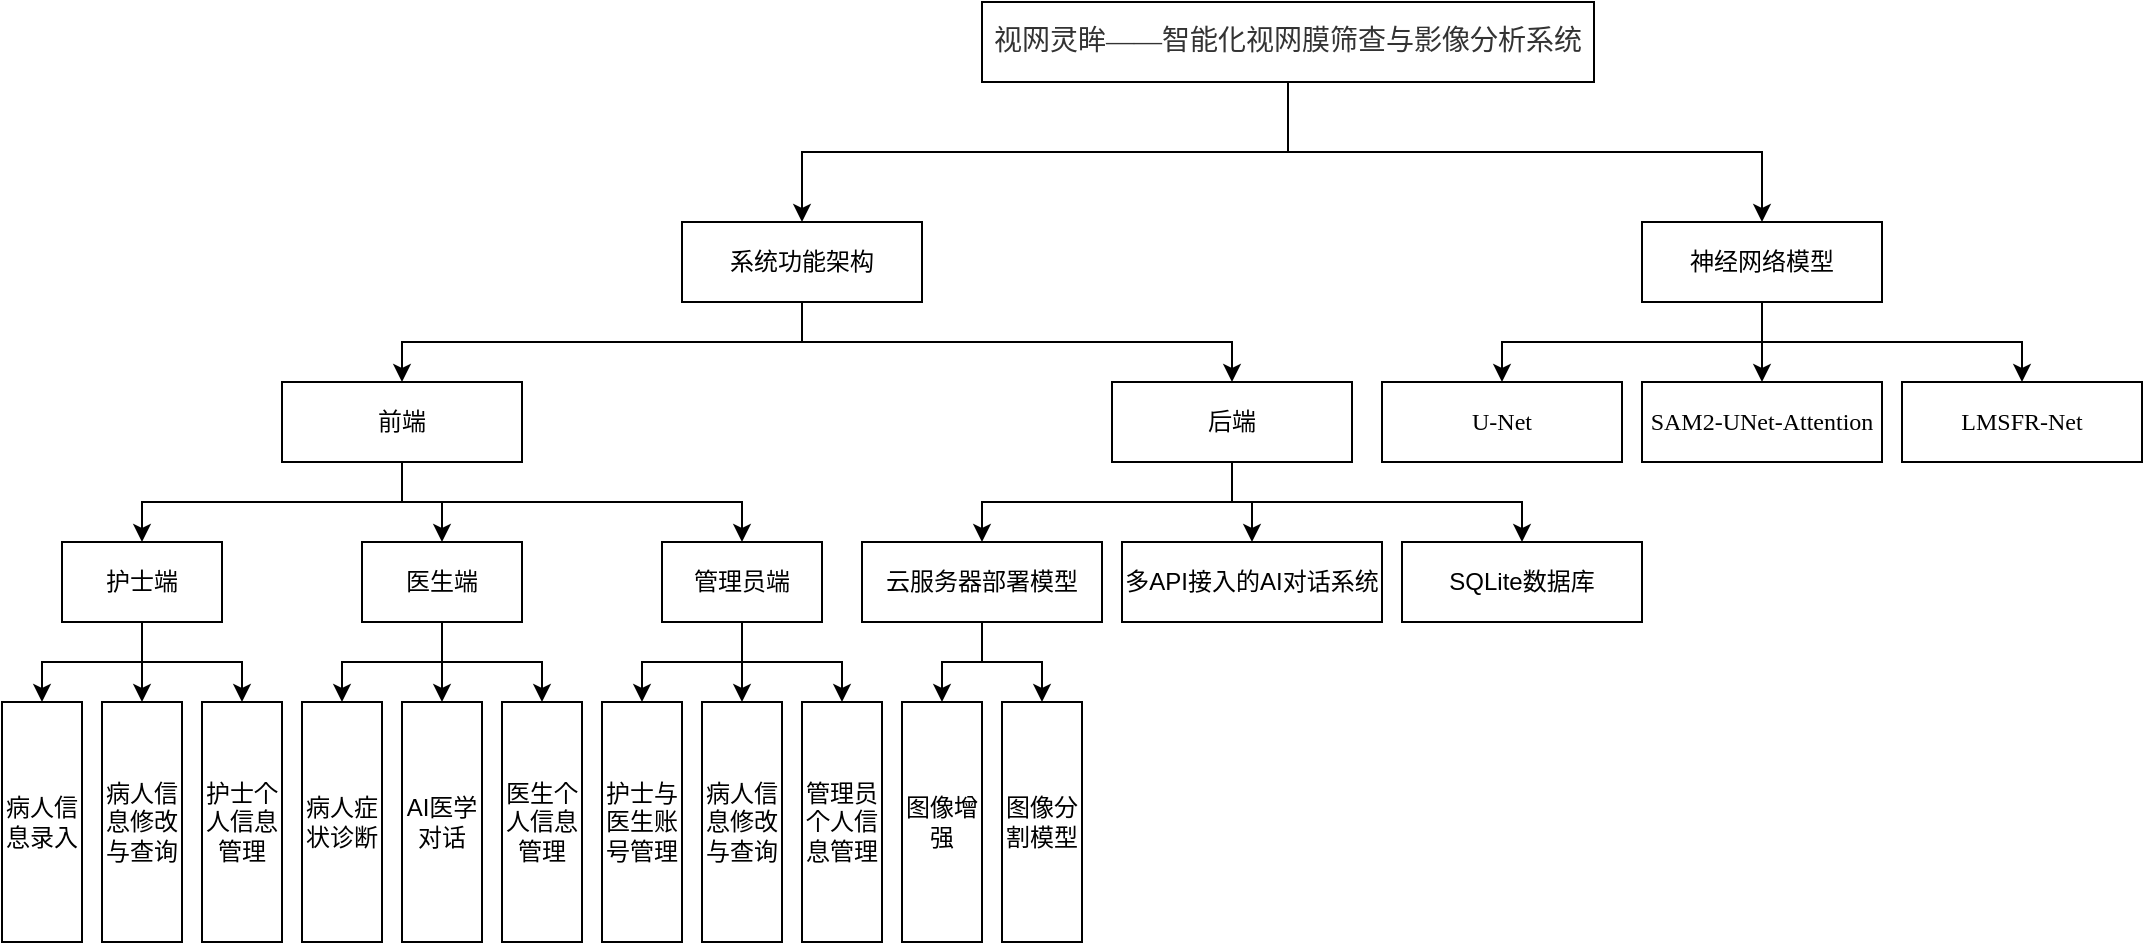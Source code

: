 <mxfile version="26.1.3">
  <diagram id="prtHgNgQTEPvFCAcTncT" name="Page-1">
    <mxGraphModel dx="2261" dy="772" grid="1" gridSize="10" guides="1" tooltips="1" connect="1" arrows="1" fold="1" page="1" pageScale="1" pageWidth="827" pageHeight="1169" math="0" shadow="0">
      <root>
        <mxCell id="0" />
        <mxCell id="1" parent="0" />
        <mxCell id="mpYMDAcpPHab6vFgOQOF-30" style="edgeStyle=orthogonalEdgeStyle;rounded=0;orthogonalLoop=1;jettySize=auto;html=1;exitX=0.5;exitY=1;exitDx=0;exitDy=0;entryX=0.5;entryY=0;entryDx=0;entryDy=0;" parent="1" source="mpYMDAcpPHab6vFgOQOF-1" target="mpYMDAcpPHab6vFgOQOF-2" edge="1">
          <mxGeometry relative="1" as="geometry" />
        </mxCell>
        <mxCell id="mpYMDAcpPHab6vFgOQOF-32" style="edgeStyle=orthogonalEdgeStyle;rounded=0;orthogonalLoop=1;jettySize=auto;html=1;exitX=0.5;exitY=1;exitDx=0;exitDy=0;entryX=0.5;entryY=0;entryDx=0;entryDy=0;" parent="1" source="mpYMDAcpPHab6vFgOQOF-1" target="mpYMDAcpPHab6vFgOQOF-3" edge="1">
          <mxGeometry relative="1" as="geometry" />
        </mxCell>
        <mxCell id="mpYMDAcpPHab6vFgOQOF-1" value="&lt;p class=&quot;MsoNormal&quot;&gt;&lt;span style=&quot;font-family: 宋体; color: rgb(51, 51, 51);&quot;&gt;&lt;font style=&quot;font-size: 14px;&quot;&gt;&lt;font style=&quot;&quot; face=&quot;宋体&quot;&gt;视网灵眸&lt;/font&gt;&lt;font style=&quot;&quot; face=&quot;宋体&quot;&gt;——智能化视网膜筛查与影像分析系统&lt;/font&gt;&lt;/font&gt;&lt;/span&gt;&lt;/p&gt;" style="rounded=0;whiteSpace=wrap;html=1;labelBackgroundColor=none;" parent="1" vertex="1">
          <mxGeometry x="150" y="50" width="306" height="40" as="geometry" />
        </mxCell>
        <mxCell id="mpYMDAcpPHab6vFgOQOF-34" style="edgeStyle=orthogonalEdgeStyle;rounded=0;orthogonalLoop=1;jettySize=auto;html=1;exitX=0.5;exitY=1;exitDx=0;exitDy=0;entryX=0.5;entryY=0;entryDx=0;entryDy=0;" parent="1" source="mpYMDAcpPHab6vFgOQOF-2" target="mpYMDAcpPHab6vFgOQOF-9" edge="1">
          <mxGeometry relative="1" as="geometry" />
        </mxCell>
        <mxCell id="mpYMDAcpPHab6vFgOQOF-36" style="edgeStyle=orthogonalEdgeStyle;rounded=0;orthogonalLoop=1;jettySize=auto;html=1;exitX=0.5;exitY=1;exitDx=0;exitDy=0;" parent="1" source="mpYMDAcpPHab6vFgOQOF-2" target="mpYMDAcpPHab6vFgOQOF-10" edge="1">
          <mxGeometry relative="1" as="geometry" />
        </mxCell>
        <mxCell id="mpYMDAcpPHab6vFgOQOF-2" value="系统功能架构" style="rounded=0;whiteSpace=wrap;html=1;labelBackgroundColor=none;" parent="1" vertex="1">
          <mxGeometry y="160" width="120" height="40" as="geometry" />
        </mxCell>
        <mxCell id="mpYMDAcpPHab6vFgOQOF-74" style="edgeStyle=orthogonalEdgeStyle;rounded=0;orthogonalLoop=1;jettySize=auto;html=1;exitX=0.5;exitY=1;exitDx=0;exitDy=0;" parent="1" source="mpYMDAcpPHab6vFgOQOF-3" target="mpYMDAcpPHab6vFgOQOF-6" edge="1">
          <mxGeometry relative="1" as="geometry" />
        </mxCell>
        <mxCell id="mpYMDAcpPHab6vFgOQOF-76" style="edgeStyle=orthogonalEdgeStyle;rounded=0;orthogonalLoop=1;jettySize=auto;html=1;exitX=0.5;exitY=1;exitDx=0;exitDy=0;entryX=0.5;entryY=0;entryDx=0;entryDy=0;" parent="1" source="mpYMDAcpPHab6vFgOQOF-3" target="mpYMDAcpPHab6vFgOQOF-7" edge="1">
          <mxGeometry relative="1" as="geometry" />
        </mxCell>
        <mxCell id="mpYMDAcpPHab6vFgOQOF-78" style="edgeStyle=orthogonalEdgeStyle;rounded=0;orthogonalLoop=1;jettySize=auto;html=1;exitX=0.5;exitY=1;exitDx=0;exitDy=0;" parent="1" source="mpYMDAcpPHab6vFgOQOF-3" target="mpYMDAcpPHab6vFgOQOF-8" edge="1">
          <mxGeometry relative="1" as="geometry" />
        </mxCell>
        <mxCell id="mpYMDAcpPHab6vFgOQOF-3" value="神经网络模型" style="rounded=0;whiteSpace=wrap;html=1;labelBackgroundColor=none;" parent="1" vertex="1">
          <mxGeometry x="480" y="160" width="120" height="40" as="geometry" />
        </mxCell>
        <mxCell id="mpYMDAcpPHab6vFgOQOF-6" value="U-Net" style="rounded=0;whiteSpace=wrap;html=1;fontFamily=Times New Roman;labelBackgroundColor=none;" parent="1" vertex="1">
          <mxGeometry x="350" y="240" width="120" height="40" as="geometry" />
        </mxCell>
        <mxCell id="mpYMDAcpPHab6vFgOQOF-7" value="&lt;p class=&quot;MsoNormal&quot;&gt;&lt;span style=&quot;mso-spacerun:&#39;yes&#39;;font-family:宋体;mso-ascii-font-family:&#39;Times New Roman&#39;;&lt;br/&gt;mso-hansi-font-family:&#39;Times New Roman&#39;;mso-bidi-font-family:&#39;Times New Roman&#39;;&quot; class=&quot;10&quot;&gt;&lt;font face=&quot;Times New Roman&quot;&gt;SAM2-UNet-Attention&lt;/font&gt;&lt;/span&gt;&lt;/p&gt;" style="rounded=0;whiteSpace=wrap;html=1;fontFamily=Times New Roman;labelBackgroundColor=none;" parent="1" vertex="1">
          <mxGeometry x="480" y="240" width="120" height="40" as="geometry" />
        </mxCell>
        <mxCell id="mpYMDAcpPHab6vFgOQOF-8" value="&lt;p class=&quot;MsoNormal&quot;&gt;&lt;font&gt;LM&lt;font style=&quot;&quot;&gt;S&lt;/font&gt;FR-Net&lt;/font&gt;&lt;/p&gt;" style="rounded=0;whiteSpace=wrap;html=1;fontFamily=Times New Roman;labelBackgroundColor=none;" parent="1" vertex="1">
          <mxGeometry x="610" y="240" width="120" height="40" as="geometry" />
        </mxCell>
        <mxCell id="mpYMDAcpPHab6vFgOQOF-38" style="edgeStyle=orthogonalEdgeStyle;rounded=0;orthogonalLoop=1;jettySize=auto;html=1;exitX=0.5;exitY=1;exitDx=0;exitDy=0;entryX=0.5;entryY=0;entryDx=0;entryDy=0;" parent="1" source="mpYMDAcpPHab6vFgOQOF-9" target="mpYMDAcpPHab6vFgOQOF-11" edge="1">
          <mxGeometry relative="1" as="geometry" />
        </mxCell>
        <mxCell id="mpYMDAcpPHab6vFgOQOF-42" style="edgeStyle=orthogonalEdgeStyle;rounded=0;orthogonalLoop=1;jettySize=auto;html=1;exitX=0.5;exitY=1;exitDx=0;exitDy=0;entryX=0.5;entryY=0;entryDx=0;entryDy=0;" parent="1" source="mpYMDAcpPHab6vFgOQOF-9" target="mpYMDAcpPHab6vFgOQOF-12" edge="1">
          <mxGeometry relative="1" as="geometry" />
        </mxCell>
        <mxCell id="mpYMDAcpPHab6vFgOQOF-44" style="edgeStyle=orthogonalEdgeStyle;rounded=0;orthogonalLoop=1;jettySize=auto;html=1;exitX=0.5;exitY=1;exitDx=0;exitDy=0;entryX=0.5;entryY=0;entryDx=0;entryDy=0;" parent="1" source="mpYMDAcpPHab6vFgOQOF-9" target="mpYMDAcpPHab6vFgOQOF-13" edge="1">
          <mxGeometry relative="1" as="geometry" />
        </mxCell>
        <mxCell id="mpYMDAcpPHab6vFgOQOF-9" value="前端" style="rounded=0;whiteSpace=wrap;html=1;fontFamily=Times New Roman;labelBackgroundColor=none;" parent="1" vertex="1">
          <mxGeometry x="-200" y="240" width="120" height="40" as="geometry" />
        </mxCell>
        <mxCell id="mpYMDAcpPHab6vFgOQOF-46" style="edgeStyle=orthogonalEdgeStyle;rounded=0;orthogonalLoop=1;jettySize=auto;html=1;exitX=0.5;exitY=1;exitDx=0;exitDy=0;" parent="1" source="mpYMDAcpPHab6vFgOQOF-10" target="mpYMDAcpPHab6vFgOQOF-14" edge="1">
          <mxGeometry relative="1" as="geometry" />
        </mxCell>
        <mxCell id="mpYMDAcpPHab6vFgOQOF-48" style="edgeStyle=orthogonalEdgeStyle;rounded=0;orthogonalLoop=1;jettySize=auto;html=1;exitX=0.5;exitY=1;exitDx=0;exitDy=0;entryX=0.5;entryY=0;entryDx=0;entryDy=0;" parent="1" source="mpYMDAcpPHab6vFgOQOF-10" target="mpYMDAcpPHab6vFgOQOF-15" edge="1">
          <mxGeometry relative="1" as="geometry" />
        </mxCell>
        <mxCell id="mpYMDAcpPHab6vFgOQOF-50" style="edgeStyle=orthogonalEdgeStyle;rounded=0;orthogonalLoop=1;jettySize=auto;html=1;exitX=0.5;exitY=1;exitDx=0;exitDy=0;" parent="1" source="mpYMDAcpPHab6vFgOQOF-10" target="mpYMDAcpPHab6vFgOQOF-16" edge="1">
          <mxGeometry relative="1" as="geometry" />
        </mxCell>
        <mxCell id="mpYMDAcpPHab6vFgOQOF-10" value="后端" style="rounded=0;whiteSpace=wrap;html=1;fontFamily=Times New Roman;labelBackgroundColor=none;" parent="1" vertex="1">
          <mxGeometry x="215" y="240" width="120" height="40" as="geometry" />
        </mxCell>
        <mxCell id="mpYMDAcpPHab6vFgOQOF-52" style="edgeStyle=orthogonalEdgeStyle;rounded=0;orthogonalLoop=1;jettySize=auto;html=1;exitX=0.5;exitY=1;exitDx=0;exitDy=0;entryX=0.5;entryY=0;entryDx=0;entryDy=0;" parent="1" source="mpYMDAcpPHab6vFgOQOF-11" target="mpYMDAcpPHab6vFgOQOF-17" edge="1">
          <mxGeometry relative="1" as="geometry" />
        </mxCell>
        <mxCell id="mpYMDAcpPHab6vFgOQOF-54" style="edgeStyle=orthogonalEdgeStyle;rounded=0;orthogonalLoop=1;jettySize=auto;html=1;exitX=0.5;exitY=1;exitDx=0;exitDy=0;entryX=0.5;entryY=0;entryDx=0;entryDy=0;" parent="1" source="mpYMDAcpPHab6vFgOQOF-11" target="mpYMDAcpPHab6vFgOQOF-18" edge="1">
          <mxGeometry relative="1" as="geometry" />
        </mxCell>
        <mxCell id="mpYMDAcpPHab6vFgOQOF-56" style="edgeStyle=orthogonalEdgeStyle;rounded=0;orthogonalLoop=1;jettySize=auto;html=1;exitX=0.5;exitY=1;exitDx=0;exitDy=0;entryX=0.5;entryY=0;entryDx=0;entryDy=0;" parent="1" source="mpYMDAcpPHab6vFgOQOF-11" target="mpYMDAcpPHab6vFgOQOF-23" edge="1">
          <mxGeometry relative="1" as="geometry" />
        </mxCell>
        <mxCell id="mpYMDAcpPHab6vFgOQOF-11" value="护士端" style="rounded=0;whiteSpace=wrap;html=1;labelBackgroundColor=none;" parent="1" vertex="1">
          <mxGeometry x="-310" y="320" width="80" height="40" as="geometry" />
        </mxCell>
        <mxCell id="mpYMDAcpPHab6vFgOQOF-58" style="edgeStyle=orthogonalEdgeStyle;rounded=0;orthogonalLoop=1;jettySize=auto;html=1;exitX=0.5;exitY=1;exitDx=0;exitDy=0;entryX=0.5;entryY=0;entryDx=0;entryDy=0;" parent="1" source="mpYMDAcpPHab6vFgOQOF-12" target="mpYMDAcpPHab6vFgOQOF-19" edge="1">
          <mxGeometry relative="1" as="geometry" />
        </mxCell>
        <mxCell id="mpYMDAcpPHab6vFgOQOF-60" style="edgeStyle=orthogonalEdgeStyle;rounded=0;orthogonalLoop=1;jettySize=auto;html=1;exitX=0.5;exitY=1;exitDx=0;exitDy=0;entryX=0.5;entryY=0;entryDx=0;entryDy=0;" parent="1" source="mpYMDAcpPHab6vFgOQOF-12" target="mpYMDAcpPHab6vFgOQOF-20" edge="1">
          <mxGeometry relative="1" as="geometry" />
        </mxCell>
        <mxCell id="mpYMDAcpPHab6vFgOQOF-62" style="edgeStyle=orthogonalEdgeStyle;rounded=0;orthogonalLoop=1;jettySize=auto;html=1;exitX=0.5;exitY=1;exitDx=0;exitDy=0;entryX=0.5;entryY=0;entryDx=0;entryDy=0;" parent="1" source="mpYMDAcpPHab6vFgOQOF-12" target="mpYMDAcpPHab6vFgOQOF-24" edge="1">
          <mxGeometry relative="1" as="geometry" />
        </mxCell>
        <mxCell id="mpYMDAcpPHab6vFgOQOF-12" value="医生端" style="rounded=0;whiteSpace=wrap;html=1;labelBackgroundColor=none;" parent="1" vertex="1">
          <mxGeometry x="-160" y="320" width="80" height="40" as="geometry" />
        </mxCell>
        <mxCell id="mpYMDAcpPHab6vFgOQOF-64" style="edgeStyle=orthogonalEdgeStyle;rounded=0;orthogonalLoop=1;jettySize=auto;html=1;exitX=0.5;exitY=1;exitDx=0;exitDy=0;entryX=0.5;entryY=0;entryDx=0;entryDy=0;" parent="1" source="mpYMDAcpPHab6vFgOQOF-13" target="mpYMDAcpPHab6vFgOQOF-21" edge="1">
          <mxGeometry relative="1" as="geometry" />
        </mxCell>
        <mxCell id="mpYMDAcpPHab6vFgOQOF-66" style="edgeStyle=orthogonalEdgeStyle;rounded=0;orthogonalLoop=1;jettySize=auto;html=1;exitX=0.5;exitY=1;exitDx=0;exitDy=0;entryX=0.5;entryY=0;entryDx=0;entryDy=0;" parent="1" source="mpYMDAcpPHab6vFgOQOF-13" target="mpYMDAcpPHab6vFgOQOF-22" edge="1">
          <mxGeometry relative="1" as="geometry" />
        </mxCell>
        <mxCell id="mpYMDAcpPHab6vFgOQOF-68" style="edgeStyle=orthogonalEdgeStyle;rounded=0;orthogonalLoop=1;jettySize=auto;html=1;exitX=0.5;exitY=1;exitDx=0;exitDy=0;entryX=0.5;entryY=0;entryDx=0;entryDy=0;" parent="1" source="mpYMDAcpPHab6vFgOQOF-13" target="mpYMDAcpPHab6vFgOQOF-25" edge="1">
          <mxGeometry relative="1" as="geometry" />
        </mxCell>
        <mxCell id="mpYMDAcpPHab6vFgOQOF-13" value="管理员端" style="rounded=0;whiteSpace=wrap;html=1;labelBackgroundColor=none;" parent="1" vertex="1">
          <mxGeometry x="-10" y="320" width="80" height="40" as="geometry" />
        </mxCell>
        <mxCell id="mpYMDAcpPHab6vFgOQOF-70" style="edgeStyle=orthogonalEdgeStyle;rounded=0;orthogonalLoop=1;jettySize=auto;html=1;exitX=0.5;exitY=1;exitDx=0;exitDy=0;entryX=0.5;entryY=0;entryDx=0;entryDy=0;" parent="1" source="mpYMDAcpPHab6vFgOQOF-14" target="mpYMDAcpPHab6vFgOQOF-26" edge="1">
          <mxGeometry relative="1" as="geometry" />
        </mxCell>
        <mxCell id="mpYMDAcpPHab6vFgOQOF-72" style="edgeStyle=orthogonalEdgeStyle;rounded=0;orthogonalLoop=1;jettySize=auto;html=1;exitX=0.5;exitY=1;exitDx=0;exitDy=0;entryX=0.5;entryY=0;entryDx=0;entryDy=0;" parent="1" source="mpYMDAcpPHab6vFgOQOF-14" target="mpYMDAcpPHab6vFgOQOF-27" edge="1">
          <mxGeometry relative="1" as="geometry" />
        </mxCell>
        <mxCell id="mpYMDAcpPHab6vFgOQOF-14" value="云服务器部署模型" style="rounded=0;whiteSpace=wrap;html=1;labelBackgroundColor=none;" parent="1" vertex="1">
          <mxGeometry x="90" y="320" width="120" height="40" as="geometry" />
        </mxCell>
        <mxCell id="mpYMDAcpPHab6vFgOQOF-15" value="多API接入的AI对话系统" style="rounded=0;whiteSpace=wrap;html=1;labelBackgroundColor=none;" parent="1" vertex="1">
          <mxGeometry x="220" y="320" width="130" height="40" as="geometry" />
        </mxCell>
        <mxCell id="mpYMDAcpPHab6vFgOQOF-16" value="SQLite数据库" style="rounded=0;whiteSpace=wrap;html=1;labelBackgroundColor=none;" parent="1" vertex="1">
          <mxGeometry x="360" y="320" width="120" height="40" as="geometry" />
        </mxCell>
        <mxCell id="mpYMDAcpPHab6vFgOQOF-17" value="病人信息录入" style="rounded=0;whiteSpace=wrap;html=1;labelBackgroundColor=none;" parent="1" vertex="1">
          <mxGeometry x="-340" y="400" width="40" height="120" as="geometry" />
        </mxCell>
        <mxCell id="mpYMDAcpPHab6vFgOQOF-18" value="病人信息修改与查询" style="rounded=0;whiteSpace=wrap;html=1;labelBackgroundColor=none;" parent="1" vertex="1">
          <mxGeometry x="-290" y="400" width="40" height="120" as="geometry" />
        </mxCell>
        <mxCell id="mpYMDAcpPHab6vFgOQOF-19" value="病人症状诊断" style="rounded=0;whiteSpace=wrap;html=1;labelBackgroundColor=none;" parent="1" vertex="1">
          <mxGeometry x="-190" y="400" width="40" height="120" as="geometry" />
        </mxCell>
        <mxCell id="mpYMDAcpPHab6vFgOQOF-20" value="AI医学对话" style="rounded=0;whiteSpace=wrap;html=1;labelBackgroundColor=none;" parent="1" vertex="1">
          <mxGeometry x="-140" y="400" width="40" height="120" as="geometry" />
        </mxCell>
        <mxCell id="mpYMDAcpPHab6vFgOQOF-21" value="护士与医生账号管理" style="rounded=0;whiteSpace=wrap;html=1;labelBackgroundColor=none;" parent="1" vertex="1">
          <mxGeometry x="-40" y="400" width="40" height="120" as="geometry" />
        </mxCell>
        <mxCell id="mpYMDAcpPHab6vFgOQOF-22" value="病人信息修改与查询" style="rounded=0;whiteSpace=wrap;html=1;labelBackgroundColor=none;" parent="1" vertex="1">
          <mxGeometry x="10" y="400" width="40" height="120" as="geometry" />
        </mxCell>
        <mxCell id="mpYMDAcpPHab6vFgOQOF-23" value="护士个人信息管理" style="rounded=0;whiteSpace=wrap;html=1;labelBackgroundColor=none;" parent="1" vertex="1">
          <mxGeometry x="-240" y="400" width="40" height="120" as="geometry" />
        </mxCell>
        <mxCell id="mpYMDAcpPHab6vFgOQOF-24" value="医生个人信息管理" style="rounded=0;whiteSpace=wrap;html=1;labelBackgroundColor=none;" parent="1" vertex="1">
          <mxGeometry x="-90" y="400" width="40" height="120" as="geometry" />
        </mxCell>
        <mxCell id="mpYMDAcpPHab6vFgOQOF-25" value="管理员个人信息管理" style="rounded=0;whiteSpace=wrap;html=1;labelBackgroundColor=none;" parent="1" vertex="1">
          <mxGeometry x="60" y="400" width="40" height="120" as="geometry" />
        </mxCell>
        <mxCell id="mpYMDAcpPHab6vFgOQOF-26" value="图像增强" style="rounded=0;whiteSpace=wrap;html=1;labelBackgroundColor=none;" parent="1" vertex="1">
          <mxGeometry x="110" y="400" width="40" height="120" as="geometry" />
        </mxCell>
        <mxCell id="mpYMDAcpPHab6vFgOQOF-27" value="图像分割模型" style="rounded=0;whiteSpace=wrap;html=1;labelBackgroundColor=none;" parent="1" vertex="1">
          <mxGeometry x="160" y="400" width="40" height="120" as="geometry" />
        </mxCell>
      </root>
    </mxGraphModel>
  </diagram>
</mxfile>
